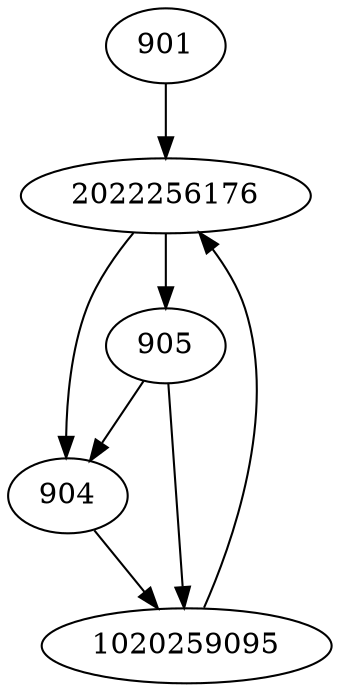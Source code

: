 strict digraph  {
901;
904;
905;
2022256176;
1020259095;
901 -> 2022256176;
904 -> 1020259095;
905 -> 904;
905 -> 1020259095;
2022256176 -> 904;
2022256176 -> 905;
1020259095 -> 2022256176;
}
